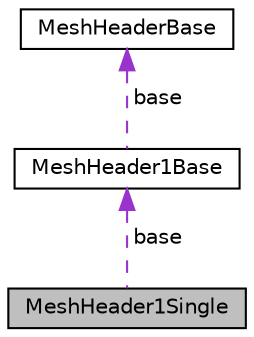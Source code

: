digraph "MeshHeader1Single"
{
 // LATEX_PDF_SIZE
  edge [fontname="Helvetica",fontsize="10",labelfontname="Helvetica",labelfontsize="10"];
  node [fontname="Helvetica",fontsize="10",shape=record];
  Node1 [label="MeshHeader1Single",height=0.2,width=0.4,color="black", fillcolor="grey75", style="filled", fontcolor="black",tooltip=" "];
  Node2 -> Node1 [dir="back",color="darkorchid3",fontsize="10",style="dashed",label=" base" ,fontname="Helvetica"];
  Node2 [label="MeshHeader1Base",height=0.2,width=0.4,color="black", fillcolor="white", style="filled",URL="$da/d81/structMeshHeader1Base.html",tooltip=" "];
  Node3 -> Node2 [dir="back",color="darkorchid3",fontsize="10",style="dashed",label=" base" ,fontname="Helvetica"];
  Node3 [label="MeshHeaderBase",height=0.2,width=0.4,color="black", fillcolor="white", style="filled",URL="$d8/d54/structMeshHeaderBase.html",tooltip=" "];
}
